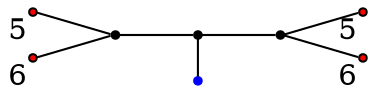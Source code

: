 graph diagram {
node [shape=point,color=black];
rankdir = LR;
subgraph subdiagram {
2 -- 1 -- 3;
}
{5,6} -- 2;
{rank=same;1 -- 4};
3 -- {8,7};
4 [color=blue];
5 [fillcolor=red,xlabel=5];
6 [fillcolor=red,xlabel=6];
7 [fillcolor=red,xlabel=6];
8 [fillcolor=red,xlabel=5];
}
